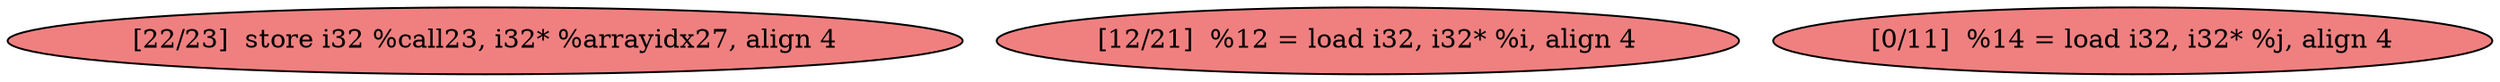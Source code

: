 
digraph G {


node682 [fillcolor=lightcoral,label="[22/23]  store i32 %call23, i32* %arrayidx27, align 4",shape=ellipse,style=filled ]
node680 [fillcolor=lightcoral,label="[12/21]  %12 = load i32, i32* %i, align 4",shape=ellipse,style=filled ]
node681 [fillcolor=lightcoral,label="[0/11]  %14 = load i32, i32* %j, align 4",shape=ellipse,style=filled ]



}
